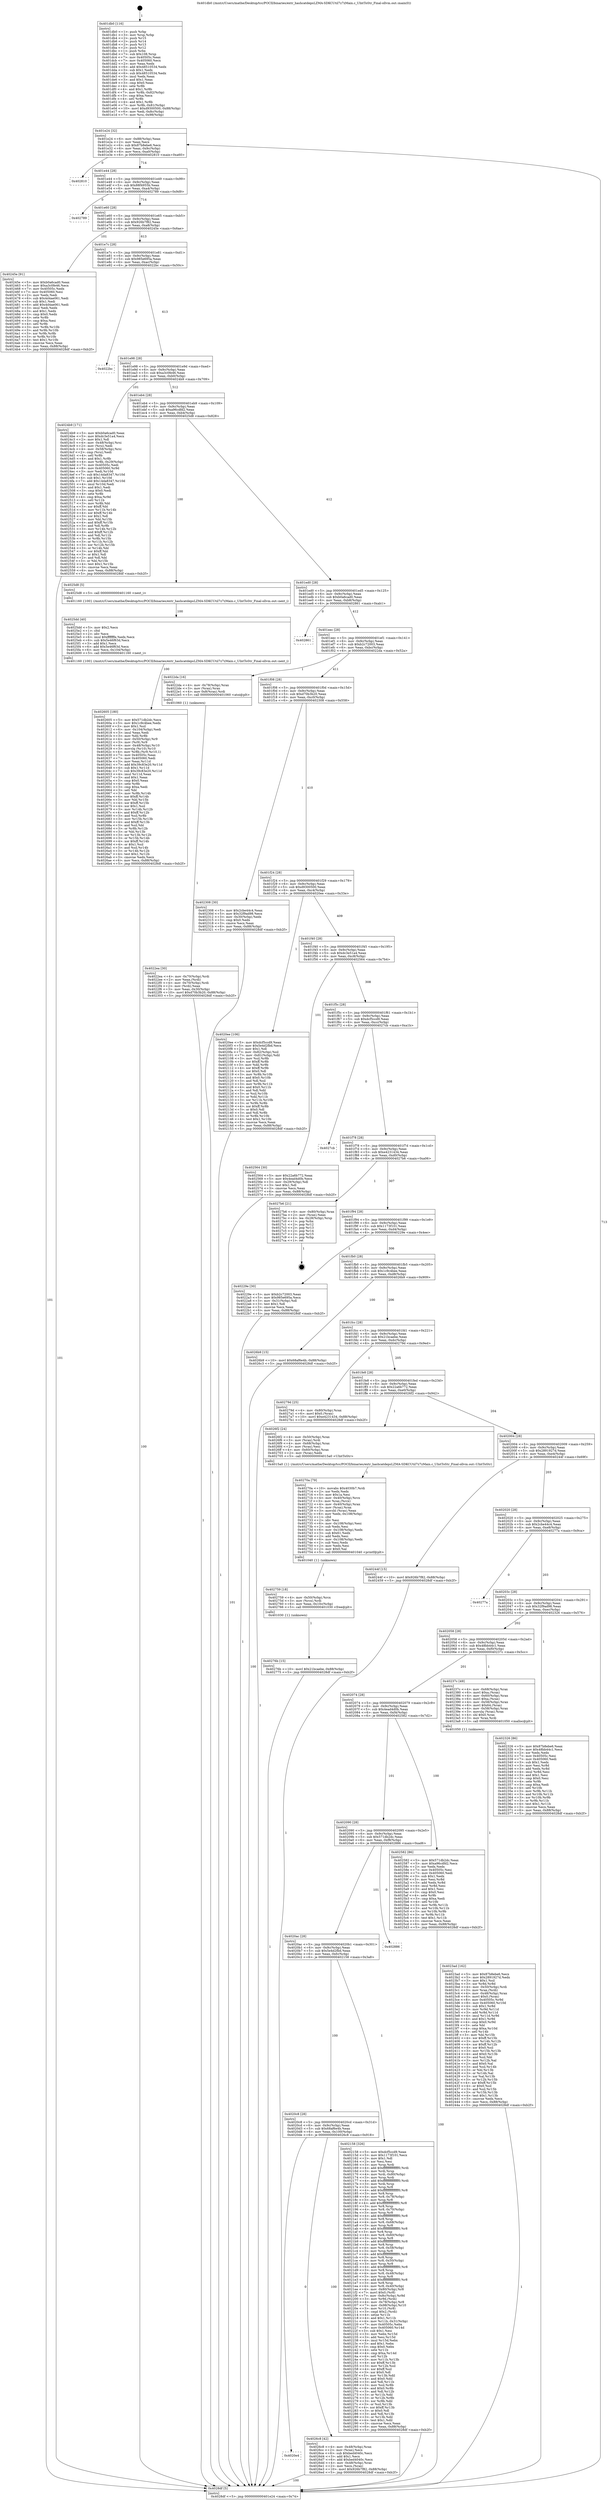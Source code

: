 digraph "0x401db0" {
  label = "0x401db0 (/mnt/c/Users/mathe/Desktop/tcc/POCII/binaries/extr_hashcatdepsLZMA-SDKCUtil7z7zMain.c_UIntToStr_Final-ollvm.out::main(0))"
  labelloc = "t"
  node[shape=record]

  Entry [label="",width=0.3,height=0.3,shape=circle,fillcolor=black,style=filled]
  "0x401e24" [label="{
     0x401e24 [32]\l
     | [instrs]\l
     &nbsp;&nbsp;0x401e24 \<+6\>: mov -0x88(%rbp),%eax\l
     &nbsp;&nbsp;0x401e2a \<+2\>: mov %eax,%ecx\l
     &nbsp;&nbsp;0x401e2c \<+6\>: sub $0x87b8ebe6,%ecx\l
     &nbsp;&nbsp;0x401e32 \<+6\>: mov %eax,-0x9c(%rbp)\l
     &nbsp;&nbsp;0x401e38 \<+6\>: mov %ecx,-0xa0(%rbp)\l
     &nbsp;&nbsp;0x401e3e \<+6\>: je 0000000000402810 \<main+0xa60\>\l
  }"]
  "0x402810" [label="{
     0x402810\l
  }", style=dashed]
  "0x401e44" [label="{
     0x401e44 [28]\l
     | [instrs]\l
     &nbsp;&nbsp;0x401e44 \<+5\>: jmp 0000000000401e49 \<main+0x99\>\l
     &nbsp;&nbsp;0x401e49 \<+6\>: mov -0x9c(%rbp),%eax\l
     &nbsp;&nbsp;0x401e4f \<+5\>: sub $0x88f4955b,%eax\l
     &nbsp;&nbsp;0x401e54 \<+6\>: mov %eax,-0xa4(%rbp)\l
     &nbsp;&nbsp;0x401e5a \<+6\>: je 0000000000402789 \<main+0x9d9\>\l
  }"]
  Exit [label="",width=0.3,height=0.3,shape=circle,fillcolor=black,style=filled,peripheries=2]
  "0x402789" [label="{
     0x402789\l
  }", style=dashed]
  "0x401e60" [label="{
     0x401e60 [28]\l
     | [instrs]\l
     &nbsp;&nbsp;0x401e60 \<+5\>: jmp 0000000000401e65 \<main+0xb5\>\l
     &nbsp;&nbsp;0x401e65 \<+6\>: mov -0x9c(%rbp),%eax\l
     &nbsp;&nbsp;0x401e6b \<+5\>: sub $0x926b7f82,%eax\l
     &nbsp;&nbsp;0x401e70 \<+6\>: mov %eax,-0xa8(%rbp)\l
     &nbsp;&nbsp;0x401e76 \<+6\>: je 000000000040245e \<main+0x6ae\>\l
  }"]
  "0x40276b" [label="{
     0x40276b [15]\l
     | [instrs]\l
     &nbsp;&nbsp;0x40276b \<+10\>: movl $0x21bcaebe,-0x88(%rbp)\l
     &nbsp;&nbsp;0x402775 \<+5\>: jmp 00000000004028df \<main+0xb2f\>\l
  }"]
  "0x40245e" [label="{
     0x40245e [91]\l
     | [instrs]\l
     &nbsp;&nbsp;0x40245e \<+5\>: mov $0xb0a6cad0,%eax\l
     &nbsp;&nbsp;0x402463 \<+5\>: mov $0xa3c0fe46,%ecx\l
     &nbsp;&nbsp;0x402468 \<+7\>: mov 0x40505c,%edx\l
     &nbsp;&nbsp;0x40246f \<+7\>: mov 0x405060,%esi\l
     &nbsp;&nbsp;0x402476 \<+2\>: mov %edx,%edi\l
     &nbsp;&nbsp;0x402478 \<+6\>: sub $0x4d4ae061,%edi\l
     &nbsp;&nbsp;0x40247e \<+3\>: sub $0x1,%edi\l
     &nbsp;&nbsp;0x402481 \<+6\>: add $0x4d4ae061,%edi\l
     &nbsp;&nbsp;0x402487 \<+3\>: imul %edi,%edx\l
     &nbsp;&nbsp;0x40248a \<+3\>: and $0x1,%edx\l
     &nbsp;&nbsp;0x40248d \<+3\>: cmp $0x0,%edx\l
     &nbsp;&nbsp;0x402490 \<+4\>: sete %r8b\l
     &nbsp;&nbsp;0x402494 \<+3\>: cmp $0xa,%esi\l
     &nbsp;&nbsp;0x402497 \<+4\>: setl %r9b\l
     &nbsp;&nbsp;0x40249b \<+3\>: mov %r8b,%r10b\l
     &nbsp;&nbsp;0x40249e \<+3\>: and %r9b,%r10b\l
     &nbsp;&nbsp;0x4024a1 \<+3\>: xor %r9b,%r8b\l
     &nbsp;&nbsp;0x4024a4 \<+3\>: or %r8b,%r10b\l
     &nbsp;&nbsp;0x4024a7 \<+4\>: test $0x1,%r10b\l
     &nbsp;&nbsp;0x4024ab \<+3\>: cmovne %ecx,%eax\l
     &nbsp;&nbsp;0x4024ae \<+6\>: mov %eax,-0x88(%rbp)\l
     &nbsp;&nbsp;0x4024b4 \<+5\>: jmp 00000000004028df \<main+0xb2f\>\l
  }"]
  "0x401e7c" [label="{
     0x401e7c [28]\l
     | [instrs]\l
     &nbsp;&nbsp;0x401e7c \<+5\>: jmp 0000000000401e81 \<main+0xd1\>\l
     &nbsp;&nbsp;0x401e81 \<+6\>: mov -0x9c(%rbp),%eax\l
     &nbsp;&nbsp;0x401e87 \<+5\>: sub $0x985e695a,%eax\l
     &nbsp;&nbsp;0x401e8c \<+6\>: mov %eax,-0xac(%rbp)\l
     &nbsp;&nbsp;0x401e92 \<+6\>: je 00000000004022bc \<main+0x50c\>\l
  }"]
  "0x402759" [label="{
     0x402759 [18]\l
     | [instrs]\l
     &nbsp;&nbsp;0x402759 \<+4\>: mov -0x50(%rbp),%rcx\l
     &nbsp;&nbsp;0x40275d \<+3\>: mov (%rcx),%rdi\l
     &nbsp;&nbsp;0x402760 \<+6\>: mov %eax,-0x10c(%rbp)\l
     &nbsp;&nbsp;0x402766 \<+5\>: call 0000000000401030 \<free@plt\>\l
     | [calls]\l
     &nbsp;&nbsp;0x401030 \{1\} (unknown)\l
  }"]
  "0x4022bc" [label="{
     0x4022bc\l
  }", style=dashed]
  "0x401e98" [label="{
     0x401e98 [28]\l
     | [instrs]\l
     &nbsp;&nbsp;0x401e98 \<+5\>: jmp 0000000000401e9d \<main+0xed\>\l
     &nbsp;&nbsp;0x401e9d \<+6\>: mov -0x9c(%rbp),%eax\l
     &nbsp;&nbsp;0x401ea3 \<+5\>: sub $0xa3c0fe46,%eax\l
     &nbsp;&nbsp;0x401ea8 \<+6\>: mov %eax,-0xb0(%rbp)\l
     &nbsp;&nbsp;0x401eae \<+6\>: je 00000000004024b9 \<main+0x709\>\l
  }"]
  "0x40270a" [label="{
     0x40270a [79]\l
     | [instrs]\l
     &nbsp;&nbsp;0x40270a \<+10\>: movabs $0x4030b7,%rdi\l
     &nbsp;&nbsp;0x402714 \<+2\>: xor %edx,%edx\l
     &nbsp;&nbsp;0x402716 \<+5\>: mov $0x1a,%esi\l
     &nbsp;&nbsp;0x40271b \<+4\>: mov -0x40(%rbp),%rcx\l
     &nbsp;&nbsp;0x40271f \<+3\>: mov %rax,(%rcx)\l
     &nbsp;&nbsp;0x402722 \<+4\>: mov -0x40(%rbp),%rax\l
     &nbsp;&nbsp;0x402726 \<+3\>: mov (%rax),%rax\l
     &nbsp;&nbsp;0x402729 \<+3\>: movsbl (%rax),%eax\l
     &nbsp;&nbsp;0x40272c \<+6\>: mov %edx,-0x108(%rbp)\l
     &nbsp;&nbsp;0x402732 \<+1\>: cltd\l
     &nbsp;&nbsp;0x402733 \<+2\>: idiv %esi\l
     &nbsp;&nbsp;0x402735 \<+6\>: mov -0x108(%rbp),%esi\l
     &nbsp;&nbsp;0x40273b \<+2\>: sub %edx,%esi\l
     &nbsp;&nbsp;0x40273d \<+6\>: mov -0x108(%rbp),%edx\l
     &nbsp;&nbsp;0x402743 \<+3\>: sub $0x61,%edx\l
     &nbsp;&nbsp;0x402746 \<+2\>: add %edx,%esi\l
     &nbsp;&nbsp;0x402748 \<+6\>: mov -0x108(%rbp),%edx\l
     &nbsp;&nbsp;0x40274e \<+2\>: sub %esi,%edx\l
     &nbsp;&nbsp;0x402750 \<+2\>: mov %edx,%esi\l
     &nbsp;&nbsp;0x402752 \<+2\>: mov $0x0,%al\l
     &nbsp;&nbsp;0x402754 \<+5\>: call 0000000000401040 \<printf@plt\>\l
     | [calls]\l
     &nbsp;&nbsp;0x401040 \{1\} (unknown)\l
  }"]
  "0x4024b9" [label="{
     0x4024b9 [171]\l
     | [instrs]\l
     &nbsp;&nbsp;0x4024b9 \<+5\>: mov $0xb0a6cad0,%eax\l
     &nbsp;&nbsp;0x4024be \<+5\>: mov $0xdc3e51a4,%ecx\l
     &nbsp;&nbsp;0x4024c3 \<+2\>: mov $0x1,%dl\l
     &nbsp;&nbsp;0x4024c5 \<+4\>: mov -0x48(%rbp),%rsi\l
     &nbsp;&nbsp;0x4024c9 \<+2\>: mov (%rsi),%edi\l
     &nbsp;&nbsp;0x4024cb \<+4\>: mov -0x58(%rbp),%rsi\l
     &nbsp;&nbsp;0x4024cf \<+2\>: cmp (%rsi),%edi\l
     &nbsp;&nbsp;0x4024d1 \<+4\>: setl %r8b\l
     &nbsp;&nbsp;0x4024d5 \<+4\>: and $0x1,%r8b\l
     &nbsp;&nbsp;0x4024d9 \<+4\>: mov %r8b,-0x29(%rbp)\l
     &nbsp;&nbsp;0x4024dd \<+7\>: mov 0x40505c,%edi\l
     &nbsp;&nbsp;0x4024e4 \<+8\>: mov 0x405060,%r9d\l
     &nbsp;&nbsp;0x4024ec \<+3\>: mov %edi,%r10d\l
     &nbsp;&nbsp;0x4024ef \<+7\>: sub $0x14da8347,%r10d\l
     &nbsp;&nbsp;0x4024f6 \<+4\>: sub $0x1,%r10d\l
     &nbsp;&nbsp;0x4024fa \<+7\>: add $0x14da8347,%r10d\l
     &nbsp;&nbsp;0x402501 \<+4\>: imul %r10d,%edi\l
     &nbsp;&nbsp;0x402505 \<+3\>: and $0x1,%edi\l
     &nbsp;&nbsp;0x402508 \<+3\>: cmp $0x0,%edi\l
     &nbsp;&nbsp;0x40250b \<+4\>: sete %r8b\l
     &nbsp;&nbsp;0x40250f \<+4\>: cmp $0xa,%r9d\l
     &nbsp;&nbsp;0x402513 \<+4\>: setl %r11b\l
     &nbsp;&nbsp;0x402517 \<+3\>: mov %r8b,%bl\l
     &nbsp;&nbsp;0x40251a \<+3\>: xor $0xff,%bl\l
     &nbsp;&nbsp;0x40251d \<+3\>: mov %r11b,%r14b\l
     &nbsp;&nbsp;0x402520 \<+4\>: xor $0xff,%r14b\l
     &nbsp;&nbsp;0x402524 \<+3\>: xor $0x1,%dl\l
     &nbsp;&nbsp;0x402527 \<+3\>: mov %bl,%r15b\l
     &nbsp;&nbsp;0x40252a \<+4\>: and $0xff,%r15b\l
     &nbsp;&nbsp;0x40252e \<+3\>: and %dl,%r8b\l
     &nbsp;&nbsp;0x402531 \<+3\>: mov %r14b,%r12b\l
     &nbsp;&nbsp;0x402534 \<+4\>: and $0xff,%r12b\l
     &nbsp;&nbsp;0x402538 \<+3\>: and %dl,%r11b\l
     &nbsp;&nbsp;0x40253b \<+3\>: or %r8b,%r15b\l
     &nbsp;&nbsp;0x40253e \<+3\>: or %r11b,%r12b\l
     &nbsp;&nbsp;0x402541 \<+3\>: xor %r12b,%r15b\l
     &nbsp;&nbsp;0x402544 \<+3\>: or %r14b,%bl\l
     &nbsp;&nbsp;0x402547 \<+3\>: xor $0xff,%bl\l
     &nbsp;&nbsp;0x40254a \<+3\>: or $0x1,%dl\l
     &nbsp;&nbsp;0x40254d \<+2\>: and %dl,%bl\l
     &nbsp;&nbsp;0x40254f \<+3\>: or %bl,%r15b\l
     &nbsp;&nbsp;0x402552 \<+4\>: test $0x1,%r15b\l
     &nbsp;&nbsp;0x402556 \<+3\>: cmovne %ecx,%eax\l
     &nbsp;&nbsp;0x402559 \<+6\>: mov %eax,-0x88(%rbp)\l
     &nbsp;&nbsp;0x40255f \<+5\>: jmp 00000000004028df \<main+0xb2f\>\l
  }"]
  "0x401eb4" [label="{
     0x401eb4 [28]\l
     | [instrs]\l
     &nbsp;&nbsp;0x401eb4 \<+5\>: jmp 0000000000401eb9 \<main+0x109\>\l
     &nbsp;&nbsp;0x401eb9 \<+6\>: mov -0x9c(%rbp),%eax\l
     &nbsp;&nbsp;0x401ebf \<+5\>: sub $0xa96cdfd2,%eax\l
     &nbsp;&nbsp;0x401ec4 \<+6\>: mov %eax,-0xb4(%rbp)\l
     &nbsp;&nbsp;0x401eca \<+6\>: je 00000000004025d8 \<main+0x828\>\l
  }"]
  "0x4020e4" [label="{
     0x4020e4\l
  }", style=dashed]
  "0x4025d8" [label="{
     0x4025d8 [5]\l
     | [instrs]\l
     &nbsp;&nbsp;0x4025d8 \<+5\>: call 0000000000401160 \<next_i\>\l
     | [calls]\l
     &nbsp;&nbsp;0x401160 \{100\} (/mnt/c/Users/mathe/Desktop/tcc/POCII/binaries/extr_hashcatdepsLZMA-SDKCUtil7z7zMain.c_UIntToStr_Final-ollvm.out::next_i)\l
  }"]
  "0x401ed0" [label="{
     0x401ed0 [28]\l
     | [instrs]\l
     &nbsp;&nbsp;0x401ed0 \<+5\>: jmp 0000000000401ed5 \<main+0x125\>\l
     &nbsp;&nbsp;0x401ed5 \<+6\>: mov -0x9c(%rbp),%eax\l
     &nbsp;&nbsp;0x401edb \<+5\>: sub $0xb0a6cad0,%eax\l
     &nbsp;&nbsp;0x401ee0 \<+6\>: mov %eax,-0xb8(%rbp)\l
     &nbsp;&nbsp;0x401ee6 \<+6\>: je 0000000000402861 \<main+0xab1\>\l
  }"]
  "0x4026c8" [label="{
     0x4026c8 [42]\l
     | [instrs]\l
     &nbsp;&nbsp;0x4026c8 \<+4\>: mov -0x48(%rbp),%rax\l
     &nbsp;&nbsp;0x4026cc \<+2\>: mov (%rax),%ecx\l
     &nbsp;&nbsp;0x4026ce \<+6\>: sub $0xbed4040c,%ecx\l
     &nbsp;&nbsp;0x4026d4 \<+3\>: add $0x1,%ecx\l
     &nbsp;&nbsp;0x4026d7 \<+6\>: add $0xbed4040c,%ecx\l
     &nbsp;&nbsp;0x4026dd \<+4\>: mov -0x48(%rbp),%rax\l
     &nbsp;&nbsp;0x4026e1 \<+2\>: mov %ecx,(%rax)\l
     &nbsp;&nbsp;0x4026e3 \<+10\>: movl $0x926b7f82,-0x88(%rbp)\l
     &nbsp;&nbsp;0x4026ed \<+5\>: jmp 00000000004028df \<main+0xb2f\>\l
  }"]
  "0x402861" [label="{
     0x402861\l
  }", style=dashed]
  "0x401eec" [label="{
     0x401eec [28]\l
     | [instrs]\l
     &nbsp;&nbsp;0x401eec \<+5\>: jmp 0000000000401ef1 \<main+0x141\>\l
     &nbsp;&nbsp;0x401ef1 \<+6\>: mov -0x9c(%rbp),%eax\l
     &nbsp;&nbsp;0x401ef7 \<+5\>: sub $0xb2c72003,%eax\l
     &nbsp;&nbsp;0x401efc \<+6\>: mov %eax,-0xbc(%rbp)\l
     &nbsp;&nbsp;0x401f02 \<+6\>: je 00000000004022da \<main+0x52a\>\l
  }"]
  "0x402605" [label="{
     0x402605 [180]\l
     | [instrs]\l
     &nbsp;&nbsp;0x402605 \<+5\>: mov $0x571db2dc,%ecx\l
     &nbsp;&nbsp;0x40260a \<+5\>: mov $0x1c9c4bee,%edx\l
     &nbsp;&nbsp;0x40260f \<+3\>: mov $0x1,%sil\l
     &nbsp;&nbsp;0x402612 \<+6\>: mov -0x104(%rbp),%edi\l
     &nbsp;&nbsp;0x402618 \<+3\>: imul %eax,%edi\l
     &nbsp;&nbsp;0x40261b \<+3\>: mov %dil,%r8b\l
     &nbsp;&nbsp;0x40261e \<+4\>: mov -0x50(%rbp),%r9\l
     &nbsp;&nbsp;0x402622 \<+3\>: mov (%r9),%r9\l
     &nbsp;&nbsp;0x402625 \<+4\>: mov -0x48(%rbp),%r10\l
     &nbsp;&nbsp;0x402629 \<+3\>: movslq (%r10),%r10\l
     &nbsp;&nbsp;0x40262c \<+4\>: mov %r8b,(%r9,%r10,1)\l
     &nbsp;&nbsp;0x402630 \<+7\>: mov 0x40505c,%eax\l
     &nbsp;&nbsp;0x402637 \<+7\>: mov 0x405060,%edi\l
     &nbsp;&nbsp;0x40263e \<+3\>: mov %eax,%r11d\l
     &nbsp;&nbsp;0x402641 \<+7\>: add $0x39c83e20,%r11d\l
     &nbsp;&nbsp;0x402648 \<+4\>: sub $0x1,%r11d\l
     &nbsp;&nbsp;0x40264c \<+7\>: sub $0x39c83e20,%r11d\l
     &nbsp;&nbsp;0x402653 \<+4\>: imul %r11d,%eax\l
     &nbsp;&nbsp;0x402657 \<+3\>: and $0x1,%eax\l
     &nbsp;&nbsp;0x40265a \<+3\>: cmp $0x0,%eax\l
     &nbsp;&nbsp;0x40265d \<+4\>: sete %r8b\l
     &nbsp;&nbsp;0x402661 \<+3\>: cmp $0xa,%edi\l
     &nbsp;&nbsp;0x402664 \<+3\>: setl %bl\l
     &nbsp;&nbsp;0x402667 \<+3\>: mov %r8b,%r14b\l
     &nbsp;&nbsp;0x40266a \<+4\>: xor $0xff,%r14b\l
     &nbsp;&nbsp;0x40266e \<+3\>: mov %bl,%r15b\l
     &nbsp;&nbsp;0x402671 \<+4\>: xor $0xff,%r15b\l
     &nbsp;&nbsp;0x402675 \<+4\>: xor $0x1,%sil\l
     &nbsp;&nbsp;0x402679 \<+3\>: mov %r14b,%r12b\l
     &nbsp;&nbsp;0x40267c \<+4\>: and $0xff,%r12b\l
     &nbsp;&nbsp;0x402680 \<+3\>: and %sil,%r8b\l
     &nbsp;&nbsp;0x402683 \<+3\>: mov %r15b,%r13b\l
     &nbsp;&nbsp;0x402686 \<+4\>: and $0xff,%r13b\l
     &nbsp;&nbsp;0x40268a \<+3\>: and %sil,%bl\l
     &nbsp;&nbsp;0x40268d \<+3\>: or %r8b,%r12b\l
     &nbsp;&nbsp;0x402690 \<+3\>: or %bl,%r13b\l
     &nbsp;&nbsp;0x402693 \<+3\>: xor %r13b,%r12b\l
     &nbsp;&nbsp;0x402696 \<+3\>: or %r15b,%r14b\l
     &nbsp;&nbsp;0x402699 \<+4\>: xor $0xff,%r14b\l
     &nbsp;&nbsp;0x40269d \<+4\>: or $0x1,%sil\l
     &nbsp;&nbsp;0x4026a1 \<+3\>: and %sil,%r14b\l
     &nbsp;&nbsp;0x4026a4 \<+3\>: or %r14b,%r12b\l
     &nbsp;&nbsp;0x4026a7 \<+4\>: test $0x1,%r12b\l
     &nbsp;&nbsp;0x4026ab \<+3\>: cmovne %edx,%ecx\l
     &nbsp;&nbsp;0x4026ae \<+6\>: mov %ecx,-0x88(%rbp)\l
     &nbsp;&nbsp;0x4026b4 \<+5\>: jmp 00000000004028df \<main+0xb2f\>\l
  }"]
  "0x4022da" [label="{
     0x4022da [16]\l
     | [instrs]\l
     &nbsp;&nbsp;0x4022da \<+4\>: mov -0x78(%rbp),%rax\l
     &nbsp;&nbsp;0x4022de \<+3\>: mov (%rax),%rax\l
     &nbsp;&nbsp;0x4022e1 \<+4\>: mov 0x8(%rax),%rdi\l
     &nbsp;&nbsp;0x4022e5 \<+5\>: call 0000000000401060 \<atoi@plt\>\l
     | [calls]\l
     &nbsp;&nbsp;0x401060 \{1\} (unknown)\l
  }"]
  "0x401f08" [label="{
     0x401f08 [28]\l
     | [instrs]\l
     &nbsp;&nbsp;0x401f08 \<+5\>: jmp 0000000000401f0d \<main+0x15d\>\l
     &nbsp;&nbsp;0x401f0d \<+6\>: mov -0x9c(%rbp),%eax\l
     &nbsp;&nbsp;0x401f13 \<+5\>: sub $0xd70b3b20,%eax\l
     &nbsp;&nbsp;0x401f18 \<+6\>: mov %eax,-0xc0(%rbp)\l
     &nbsp;&nbsp;0x401f1e \<+6\>: je 0000000000402308 \<main+0x558\>\l
  }"]
  "0x4025dd" [label="{
     0x4025dd [40]\l
     | [instrs]\l
     &nbsp;&nbsp;0x4025dd \<+5\>: mov $0x2,%ecx\l
     &nbsp;&nbsp;0x4025e2 \<+1\>: cltd\l
     &nbsp;&nbsp;0x4025e3 \<+2\>: idiv %ecx\l
     &nbsp;&nbsp;0x4025e5 \<+6\>: imul $0xfffffffe,%edx,%ecx\l
     &nbsp;&nbsp;0x4025eb \<+6\>: sub $0x5e46f63d,%ecx\l
     &nbsp;&nbsp;0x4025f1 \<+3\>: add $0x1,%ecx\l
     &nbsp;&nbsp;0x4025f4 \<+6\>: add $0x5e46f63d,%ecx\l
     &nbsp;&nbsp;0x4025fa \<+6\>: mov %ecx,-0x104(%rbp)\l
     &nbsp;&nbsp;0x402600 \<+5\>: call 0000000000401160 \<next_i\>\l
     | [calls]\l
     &nbsp;&nbsp;0x401160 \{100\} (/mnt/c/Users/mathe/Desktop/tcc/POCII/binaries/extr_hashcatdepsLZMA-SDKCUtil7z7zMain.c_UIntToStr_Final-ollvm.out::next_i)\l
  }"]
  "0x402308" [label="{
     0x402308 [30]\l
     | [instrs]\l
     &nbsp;&nbsp;0x402308 \<+5\>: mov $0x2cbe44c4,%eax\l
     &nbsp;&nbsp;0x40230d \<+5\>: mov $0x32f9ad98,%ecx\l
     &nbsp;&nbsp;0x402312 \<+3\>: mov -0x30(%rbp),%edx\l
     &nbsp;&nbsp;0x402315 \<+3\>: cmp $0x0,%edx\l
     &nbsp;&nbsp;0x402318 \<+3\>: cmove %ecx,%eax\l
     &nbsp;&nbsp;0x40231b \<+6\>: mov %eax,-0x88(%rbp)\l
     &nbsp;&nbsp;0x402321 \<+5\>: jmp 00000000004028df \<main+0xb2f\>\l
  }"]
  "0x401f24" [label="{
     0x401f24 [28]\l
     | [instrs]\l
     &nbsp;&nbsp;0x401f24 \<+5\>: jmp 0000000000401f29 \<main+0x179\>\l
     &nbsp;&nbsp;0x401f29 \<+6\>: mov -0x9c(%rbp),%eax\l
     &nbsp;&nbsp;0x401f2f \<+5\>: sub $0xd9300500,%eax\l
     &nbsp;&nbsp;0x401f34 \<+6\>: mov %eax,-0xc4(%rbp)\l
     &nbsp;&nbsp;0x401f3a \<+6\>: je 00000000004020ee \<main+0x33e\>\l
  }"]
  "0x4023ad" [label="{
     0x4023ad [162]\l
     | [instrs]\l
     &nbsp;&nbsp;0x4023ad \<+5\>: mov $0x87b8ebe6,%ecx\l
     &nbsp;&nbsp;0x4023b2 \<+5\>: mov $0x2891927d,%edx\l
     &nbsp;&nbsp;0x4023b7 \<+3\>: mov $0x1,%sil\l
     &nbsp;&nbsp;0x4023ba \<+3\>: xor %r8d,%r8d\l
     &nbsp;&nbsp;0x4023bd \<+4\>: mov -0x50(%rbp),%rdi\l
     &nbsp;&nbsp;0x4023c1 \<+3\>: mov %rax,(%rdi)\l
     &nbsp;&nbsp;0x4023c4 \<+4\>: mov -0x48(%rbp),%rax\l
     &nbsp;&nbsp;0x4023c8 \<+6\>: movl $0x0,(%rax)\l
     &nbsp;&nbsp;0x4023ce \<+8\>: mov 0x40505c,%r9d\l
     &nbsp;&nbsp;0x4023d6 \<+8\>: mov 0x405060,%r10d\l
     &nbsp;&nbsp;0x4023de \<+4\>: sub $0x1,%r8d\l
     &nbsp;&nbsp;0x4023e2 \<+3\>: mov %r9d,%r11d\l
     &nbsp;&nbsp;0x4023e5 \<+3\>: add %r8d,%r11d\l
     &nbsp;&nbsp;0x4023e8 \<+4\>: imul %r11d,%r9d\l
     &nbsp;&nbsp;0x4023ec \<+4\>: and $0x1,%r9d\l
     &nbsp;&nbsp;0x4023f0 \<+4\>: cmp $0x0,%r9d\l
     &nbsp;&nbsp;0x4023f4 \<+3\>: sete %bl\l
     &nbsp;&nbsp;0x4023f7 \<+4\>: cmp $0xa,%r10d\l
     &nbsp;&nbsp;0x4023fb \<+4\>: setl %r14b\l
     &nbsp;&nbsp;0x4023ff \<+3\>: mov %bl,%r15b\l
     &nbsp;&nbsp;0x402402 \<+4\>: xor $0xff,%r15b\l
     &nbsp;&nbsp;0x402406 \<+3\>: mov %r14b,%r12b\l
     &nbsp;&nbsp;0x402409 \<+4\>: xor $0xff,%r12b\l
     &nbsp;&nbsp;0x40240d \<+4\>: xor $0x0,%sil\l
     &nbsp;&nbsp;0x402411 \<+3\>: mov %r15b,%r13b\l
     &nbsp;&nbsp;0x402414 \<+4\>: and $0x0,%r13b\l
     &nbsp;&nbsp;0x402418 \<+3\>: and %sil,%bl\l
     &nbsp;&nbsp;0x40241b \<+3\>: mov %r12b,%al\l
     &nbsp;&nbsp;0x40241e \<+2\>: and $0x0,%al\l
     &nbsp;&nbsp;0x402420 \<+3\>: and %sil,%r14b\l
     &nbsp;&nbsp;0x402423 \<+3\>: or %bl,%r13b\l
     &nbsp;&nbsp;0x402426 \<+3\>: or %r14b,%al\l
     &nbsp;&nbsp;0x402429 \<+3\>: xor %al,%r13b\l
     &nbsp;&nbsp;0x40242c \<+3\>: or %r12b,%r15b\l
     &nbsp;&nbsp;0x40242f \<+4\>: xor $0xff,%r15b\l
     &nbsp;&nbsp;0x402433 \<+4\>: or $0x0,%sil\l
     &nbsp;&nbsp;0x402437 \<+3\>: and %sil,%r15b\l
     &nbsp;&nbsp;0x40243a \<+3\>: or %r15b,%r13b\l
     &nbsp;&nbsp;0x40243d \<+4\>: test $0x1,%r13b\l
     &nbsp;&nbsp;0x402441 \<+3\>: cmovne %edx,%ecx\l
     &nbsp;&nbsp;0x402444 \<+6\>: mov %ecx,-0x88(%rbp)\l
     &nbsp;&nbsp;0x40244a \<+5\>: jmp 00000000004028df \<main+0xb2f\>\l
  }"]
  "0x4020ee" [label="{
     0x4020ee [106]\l
     | [instrs]\l
     &nbsp;&nbsp;0x4020ee \<+5\>: mov $0xdcf5ccd9,%eax\l
     &nbsp;&nbsp;0x4020f3 \<+5\>: mov $0x5e4d2fbd,%ecx\l
     &nbsp;&nbsp;0x4020f8 \<+2\>: mov $0x1,%dl\l
     &nbsp;&nbsp;0x4020fa \<+7\>: mov -0x82(%rbp),%sil\l
     &nbsp;&nbsp;0x402101 \<+7\>: mov -0x81(%rbp),%dil\l
     &nbsp;&nbsp;0x402108 \<+3\>: mov %sil,%r8b\l
     &nbsp;&nbsp;0x40210b \<+4\>: xor $0xff,%r8b\l
     &nbsp;&nbsp;0x40210f \<+3\>: mov %dil,%r9b\l
     &nbsp;&nbsp;0x402112 \<+4\>: xor $0xff,%r9b\l
     &nbsp;&nbsp;0x402116 \<+3\>: xor $0x0,%dl\l
     &nbsp;&nbsp;0x402119 \<+3\>: mov %r8b,%r10b\l
     &nbsp;&nbsp;0x40211c \<+4\>: and $0x0,%r10b\l
     &nbsp;&nbsp;0x402120 \<+3\>: and %dl,%sil\l
     &nbsp;&nbsp;0x402123 \<+3\>: mov %r9b,%r11b\l
     &nbsp;&nbsp;0x402126 \<+4\>: and $0x0,%r11b\l
     &nbsp;&nbsp;0x40212a \<+3\>: and %dl,%dil\l
     &nbsp;&nbsp;0x40212d \<+3\>: or %sil,%r10b\l
     &nbsp;&nbsp;0x402130 \<+3\>: or %dil,%r11b\l
     &nbsp;&nbsp;0x402133 \<+3\>: xor %r11b,%r10b\l
     &nbsp;&nbsp;0x402136 \<+3\>: or %r9b,%r8b\l
     &nbsp;&nbsp;0x402139 \<+4\>: xor $0xff,%r8b\l
     &nbsp;&nbsp;0x40213d \<+3\>: or $0x0,%dl\l
     &nbsp;&nbsp;0x402140 \<+3\>: and %dl,%r8b\l
     &nbsp;&nbsp;0x402143 \<+3\>: or %r8b,%r10b\l
     &nbsp;&nbsp;0x402146 \<+4\>: test $0x1,%r10b\l
     &nbsp;&nbsp;0x40214a \<+3\>: cmovne %ecx,%eax\l
     &nbsp;&nbsp;0x40214d \<+6\>: mov %eax,-0x88(%rbp)\l
     &nbsp;&nbsp;0x402153 \<+5\>: jmp 00000000004028df \<main+0xb2f\>\l
  }"]
  "0x401f40" [label="{
     0x401f40 [28]\l
     | [instrs]\l
     &nbsp;&nbsp;0x401f40 \<+5\>: jmp 0000000000401f45 \<main+0x195\>\l
     &nbsp;&nbsp;0x401f45 \<+6\>: mov -0x9c(%rbp),%eax\l
     &nbsp;&nbsp;0x401f4b \<+5\>: sub $0xdc3e51a4,%eax\l
     &nbsp;&nbsp;0x401f50 \<+6\>: mov %eax,-0xc8(%rbp)\l
     &nbsp;&nbsp;0x401f56 \<+6\>: je 0000000000402564 \<main+0x7b4\>\l
  }"]
  "0x4028df" [label="{
     0x4028df [5]\l
     | [instrs]\l
     &nbsp;&nbsp;0x4028df \<+5\>: jmp 0000000000401e24 \<main+0x74\>\l
  }"]
  "0x401db0" [label="{
     0x401db0 [116]\l
     | [instrs]\l
     &nbsp;&nbsp;0x401db0 \<+1\>: push %rbp\l
     &nbsp;&nbsp;0x401db1 \<+3\>: mov %rsp,%rbp\l
     &nbsp;&nbsp;0x401db4 \<+2\>: push %r15\l
     &nbsp;&nbsp;0x401db6 \<+2\>: push %r14\l
     &nbsp;&nbsp;0x401db8 \<+2\>: push %r13\l
     &nbsp;&nbsp;0x401dba \<+2\>: push %r12\l
     &nbsp;&nbsp;0x401dbc \<+1\>: push %rbx\l
     &nbsp;&nbsp;0x401dbd \<+7\>: sub $0x108,%rsp\l
     &nbsp;&nbsp;0x401dc4 \<+7\>: mov 0x40505c,%eax\l
     &nbsp;&nbsp;0x401dcb \<+7\>: mov 0x405060,%ecx\l
     &nbsp;&nbsp;0x401dd2 \<+2\>: mov %eax,%edx\l
     &nbsp;&nbsp;0x401dd4 \<+6\>: add $0x48510534,%edx\l
     &nbsp;&nbsp;0x401dda \<+3\>: sub $0x1,%edx\l
     &nbsp;&nbsp;0x401ddd \<+6\>: sub $0x48510534,%edx\l
     &nbsp;&nbsp;0x401de3 \<+3\>: imul %edx,%eax\l
     &nbsp;&nbsp;0x401de6 \<+3\>: and $0x1,%eax\l
     &nbsp;&nbsp;0x401de9 \<+3\>: cmp $0x0,%eax\l
     &nbsp;&nbsp;0x401dec \<+4\>: sete %r8b\l
     &nbsp;&nbsp;0x401df0 \<+4\>: and $0x1,%r8b\l
     &nbsp;&nbsp;0x401df4 \<+7\>: mov %r8b,-0x82(%rbp)\l
     &nbsp;&nbsp;0x401dfb \<+3\>: cmp $0xa,%ecx\l
     &nbsp;&nbsp;0x401dfe \<+4\>: setl %r8b\l
     &nbsp;&nbsp;0x401e02 \<+4\>: and $0x1,%r8b\l
     &nbsp;&nbsp;0x401e06 \<+7\>: mov %r8b,-0x81(%rbp)\l
     &nbsp;&nbsp;0x401e0d \<+10\>: movl $0xd9300500,-0x88(%rbp)\l
     &nbsp;&nbsp;0x401e17 \<+6\>: mov %edi,-0x8c(%rbp)\l
     &nbsp;&nbsp;0x401e1d \<+7\>: mov %rsi,-0x98(%rbp)\l
  }"]
  "0x4022ea" [label="{
     0x4022ea [30]\l
     | [instrs]\l
     &nbsp;&nbsp;0x4022ea \<+4\>: mov -0x70(%rbp),%rdi\l
     &nbsp;&nbsp;0x4022ee \<+2\>: mov %eax,(%rdi)\l
     &nbsp;&nbsp;0x4022f0 \<+4\>: mov -0x70(%rbp),%rdi\l
     &nbsp;&nbsp;0x4022f4 \<+2\>: mov (%rdi),%eax\l
     &nbsp;&nbsp;0x4022f6 \<+3\>: mov %eax,-0x30(%rbp)\l
     &nbsp;&nbsp;0x4022f9 \<+10\>: movl $0xd70b3b20,-0x88(%rbp)\l
     &nbsp;&nbsp;0x402303 \<+5\>: jmp 00000000004028df \<main+0xb2f\>\l
  }"]
  "0x402564" [label="{
     0x402564 [30]\l
     | [instrs]\l
     &nbsp;&nbsp;0x402564 \<+5\>: mov $0x22a6b772,%eax\l
     &nbsp;&nbsp;0x402569 \<+5\>: mov $0x4ead4d0b,%ecx\l
     &nbsp;&nbsp;0x40256e \<+3\>: mov -0x29(%rbp),%dl\l
     &nbsp;&nbsp;0x402571 \<+3\>: test $0x1,%dl\l
     &nbsp;&nbsp;0x402574 \<+3\>: cmovne %ecx,%eax\l
     &nbsp;&nbsp;0x402577 \<+6\>: mov %eax,-0x88(%rbp)\l
     &nbsp;&nbsp;0x40257d \<+5\>: jmp 00000000004028df \<main+0xb2f\>\l
  }"]
  "0x401f5c" [label="{
     0x401f5c [28]\l
     | [instrs]\l
     &nbsp;&nbsp;0x401f5c \<+5\>: jmp 0000000000401f61 \<main+0x1b1\>\l
     &nbsp;&nbsp;0x401f61 \<+6\>: mov -0x9c(%rbp),%eax\l
     &nbsp;&nbsp;0x401f67 \<+5\>: sub $0xdcf5ccd9,%eax\l
     &nbsp;&nbsp;0x401f6c \<+6\>: mov %eax,-0xcc(%rbp)\l
     &nbsp;&nbsp;0x401f72 \<+6\>: je 00000000004027cb \<main+0xa1b\>\l
  }"]
  "0x4020c8" [label="{
     0x4020c8 [28]\l
     | [instrs]\l
     &nbsp;&nbsp;0x4020c8 \<+5\>: jmp 00000000004020cd \<main+0x31d\>\l
     &nbsp;&nbsp;0x4020cd \<+6\>: mov -0x9c(%rbp),%eax\l
     &nbsp;&nbsp;0x4020d3 \<+5\>: sub $0x68af6e4b,%eax\l
     &nbsp;&nbsp;0x4020d8 \<+6\>: mov %eax,-0x100(%rbp)\l
     &nbsp;&nbsp;0x4020de \<+6\>: je 00000000004026c8 \<main+0x918\>\l
  }"]
  "0x4027cb" [label="{
     0x4027cb\l
  }", style=dashed]
  "0x401f78" [label="{
     0x401f78 [28]\l
     | [instrs]\l
     &nbsp;&nbsp;0x401f78 \<+5\>: jmp 0000000000401f7d \<main+0x1cd\>\l
     &nbsp;&nbsp;0x401f7d \<+6\>: mov -0x9c(%rbp),%eax\l
     &nbsp;&nbsp;0x401f83 \<+5\>: sub $0xe4231434,%eax\l
     &nbsp;&nbsp;0x401f88 \<+6\>: mov %eax,-0xd0(%rbp)\l
     &nbsp;&nbsp;0x401f8e \<+6\>: je 00000000004027b6 \<main+0xa06\>\l
  }"]
  "0x402158" [label="{
     0x402158 [326]\l
     | [instrs]\l
     &nbsp;&nbsp;0x402158 \<+5\>: mov $0xdcf5ccd9,%eax\l
     &nbsp;&nbsp;0x40215d \<+5\>: mov $0x1173f101,%ecx\l
     &nbsp;&nbsp;0x402162 \<+2\>: mov $0x1,%dl\l
     &nbsp;&nbsp;0x402164 \<+2\>: xor %esi,%esi\l
     &nbsp;&nbsp;0x402166 \<+3\>: mov %rsp,%rdi\l
     &nbsp;&nbsp;0x402169 \<+4\>: add $0xfffffffffffffff0,%rdi\l
     &nbsp;&nbsp;0x40216d \<+3\>: mov %rdi,%rsp\l
     &nbsp;&nbsp;0x402170 \<+4\>: mov %rdi,-0x80(%rbp)\l
     &nbsp;&nbsp;0x402174 \<+3\>: mov %rsp,%rdi\l
     &nbsp;&nbsp;0x402177 \<+4\>: add $0xfffffffffffffff0,%rdi\l
     &nbsp;&nbsp;0x40217b \<+3\>: mov %rdi,%rsp\l
     &nbsp;&nbsp;0x40217e \<+3\>: mov %rsp,%r8\l
     &nbsp;&nbsp;0x402181 \<+4\>: add $0xfffffffffffffff0,%r8\l
     &nbsp;&nbsp;0x402185 \<+3\>: mov %r8,%rsp\l
     &nbsp;&nbsp;0x402188 \<+4\>: mov %r8,-0x78(%rbp)\l
     &nbsp;&nbsp;0x40218c \<+3\>: mov %rsp,%r8\l
     &nbsp;&nbsp;0x40218f \<+4\>: add $0xfffffffffffffff0,%r8\l
     &nbsp;&nbsp;0x402193 \<+3\>: mov %r8,%rsp\l
     &nbsp;&nbsp;0x402196 \<+4\>: mov %r8,-0x70(%rbp)\l
     &nbsp;&nbsp;0x40219a \<+3\>: mov %rsp,%r8\l
     &nbsp;&nbsp;0x40219d \<+4\>: add $0xfffffffffffffff0,%r8\l
     &nbsp;&nbsp;0x4021a1 \<+3\>: mov %r8,%rsp\l
     &nbsp;&nbsp;0x4021a4 \<+4\>: mov %r8,-0x68(%rbp)\l
     &nbsp;&nbsp;0x4021a8 \<+3\>: mov %rsp,%r8\l
     &nbsp;&nbsp;0x4021ab \<+4\>: add $0xfffffffffffffff0,%r8\l
     &nbsp;&nbsp;0x4021af \<+3\>: mov %r8,%rsp\l
     &nbsp;&nbsp;0x4021b2 \<+4\>: mov %r8,-0x60(%rbp)\l
     &nbsp;&nbsp;0x4021b6 \<+3\>: mov %rsp,%r8\l
     &nbsp;&nbsp;0x4021b9 \<+4\>: add $0xfffffffffffffff0,%r8\l
     &nbsp;&nbsp;0x4021bd \<+3\>: mov %r8,%rsp\l
     &nbsp;&nbsp;0x4021c0 \<+4\>: mov %r8,-0x58(%rbp)\l
     &nbsp;&nbsp;0x4021c4 \<+3\>: mov %rsp,%r8\l
     &nbsp;&nbsp;0x4021c7 \<+4\>: add $0xfffffffffffffff0,%r8\l
     &nbsp;&nbsp;0x4021cb \<+3\>: mov %r8,%rsp\l
     &nbsp;&nbsp;0x4021ce \<+4\>: mov %r8,-0x50(%rbp)\l
     &nbsp;&nbsp;0x4021d2 \<+3\>: mov %rsp,%r8\l
     &nbsp;&nbsp;0x4021d5 \<+4\>: add $0xfffffffffffffff0,%r8\l
     &nbsp;&nbsp;0x4021d9 \<+3\>: mov %r8,%rsp\l
     &nbsp;&nbsp;0x4021dc \<+4\>: mov %r8,-0x48(%rbp)\l
     &nbsp;&nbsp;0x4021e0 \<+3\>: mov %rsp,%r8\l
     &nbsp;&nbsp;0x4021e3 \<+4\>: add $0xfffffffffffffff0,%r8\l
     &nbsp;&nbsp;0x4021e7 \<+3\>: mov %r8,%rsp\l
     &nbsp;&nbsp;0x4021ea \<+4\>: mov %r8,-0x40(%rbp)\l
     &nbsp;&nbsp;0x4021ee \<+4\>: mov -0x80(%rbp),%r8\l
     &nbsp;&nbsp;0x4021f2 \<+7\>: movl $0x0,(%r8)\l
     &nbsp;&nbsp;0x4021f9 \<+7\>: mov -0x8c(%rbp),%r9d\l
     &nbsp;&nbsp;0x402200 \<+3\>: mov %r9d,(%rdi)\l
     &nbsp;&nbsp;0x402203 \<+4\>: mov -0x78(%rbp),%r8\l
     &nbsp;&nbsp;0x402207 \<+7\>: mov -0x98(%rbp),%r10\l
     &nbsp;&nbsp;0x40220e \<+3\>: mov %r10,(%r8)\l
     &nbsp;&nbsp;0x402211 \<+3\>: cmpl $0x2,(%rdi)\l
     &nbsp;&nbsp;0x402214 \<+4\>: setne %r11b\l
     &nbsp;&nbsp;0x402218 \<+4\>: and $0x1,%r11b\l
     &nbsp;&nbsp;0x40221c \<+4\>: mov %r11b,-0x31(%rbp)\l
     &nbsp;&nbsp;0x402220 \<+7\>: mov 0x40505c,%ebx\l
     &nbsp;&nbsp;0x402227 \<+8\>: mov 0x405060,%r14d\l
     &nbsp;&nbsp;0x40222f \<+3\>: sub $0x1,%esi\l
     &nbsp;&nbsp;0x402232 \<+3\>: mov %ebx,%r15d\l
     &nbsp;&nbsp;0x402235 \<+3\>: add %esi,%r15d\l
     &nbsp;&nbsp;0x402238 \<+4\>: imul %r15d,%ebx\l
     &nbsp;&nbsp;0x40223c \<+3\>: and $0x1,%ebx\l
     &nbsp;&nbsp;0x40223f \<+3\>: cmp $0x0,%ebx\l
     &nbsp;&nbsp;0x402242 \<+4\>: sete %r11b\l
     &nbsp;&nbsp;0x402246 \<+4\>: cmp $0xa,%r14d\l
     &nbsp;&nbsp;0x40224a \<+4\>: setl %r12b\l
     &nbsp;&nbsp;0x40224e \<+3\>: mov %r11b,%r13b\l
     &nbsp;&nbsp;0x402251 \<+4\>: xor $0xff,%r13b\l
     &nbsp;&nbsp;0x402255 \<+3\>: mov %r12b,%sil\l
     &nbsp;&nbsp;0x402258 \<+4\>: xor $0xff,%sil\l
     &nbsp;&nbsp;0x40225c \<+3\>: xor $0x0,%dl\l
     &nbsp;&nbsp;0x40225f \<+3\>: mov %r13b,%dil\l
     &nbsp;&nbsp;0x402262 \<+4\>: and $0x0,%dil\l
     &nbsp;&nbsp;0x402266 \<+3\>: and %dl,%r11b\l
     &nbsp;&nbsp;0x402269 \<+3\>: mov %sil,%r8b\l
     &nbsp;&nbsp;0x40226c \<+4\>: and $0x0,%r8b\l
     &nbsp;&nbsp;0x402270 \<+3\>: and %dl,%r12b\l
     &nbsp;&nbsp;0x402273 \<+3\>: or %r11b,%dil\l
     &nbsp;&nbsp;0x402276 \<+3\>: or %r12b,%r8b\l
     &nbsp;&nbsp;0x402279 \<+3\>: xor %r8b,%dil\l
     &nbsp;&nbsp;0x40227c \<+3\>: or %sil,%r13b\l
     &nbsp;&nbsp;0x40227f \<+4\>: xor $0xff,%r13b\l
     &nbsp;&nbsp;0x402283 \<+3\>: or $0x0,%dl\l
     &nbsp;&nbsp;0x402286 \<+3\>: and %dl,%r13b\l
     &nbsp;&nbsp;0x402289 \<+3\>: or %r13b,%dil\l
     &nbsp;&nbsp;0x40228c \<+4\>: test $0x1,%dil\l
     &nbsp;&nbsp;0x402290 \<+3\>: cmovne %ecx,%eax\l
     &nbsp;&nbsp;0x402293 \<+6\>: mov %eax,-0x88(%rbp)\l
     &nbsp;&nbsp;0x402299 \<+5\>: jmp 00000000004028df \<main+0xb2f\>\l
  }"]
  "0x4027b6" [label="{
     0x4027b6 [21]\l
     | [instrs]\l
     &nbsp;&nbsp;0x4027b6 \<+4\>: mov -0x80(%rbp),%rax\l
     &nbsp;&nbsp;0x4027ba \<+2\>: mov (%rax),%eax\l
     &nbsp;&nbsp;0x4027bc \<+4\>: lea -0x28(%rbp),%rsp\l
     &nbsp;&nbsp;0x4027c0 \<+1\>: pop %rbx\l
     &nbsp;&nbsp;0x4027c1 \<+2\>: pop %r12\l
     &nbsp;&nbsp;0x4027c3 \<+2\>: pop %r13\l
     &nbsp;&nbsp;0x4027c5 \<+2\>: pop %r14\l
     &nbsp;&nbsp;0x4027c7 \<+2\>: pop %r15\l
     &nbsp;&nbsp;0x4027c9 \<+1\>: pop %rbp\l
     &nbsp;&nbsp;0x4027ca \<+1\>: ret\l
  }"]
  "0x401f94" [label="{
     0x401f94 [28]\l
     | [instrs]\l
     &nbsp;&nbsp;0x401f94 \<+5\>: jmp 0000000000401f99 \<main+0x1e9\>\l
     &nbsp;&nbsp;0x401f99 \<+6\>: mov -0x9c(%rbp),%eax\l
     &nbsp;&nbsp;0x401f9f \<+5\>: sub $0x1173f101,%eax\l
     &nbsp;&nbsp;0x401fa4 \<+6\>: mov %eax,-0xd4(%rbp)\l
     &nbsp;&nbsp;0x401faa \<+6\>: je 000000000040229e \<main+0x4ee\>\l
  }"]
  "0x4020ac" [label="{
     0x4020ac [28]\l
     | [instrs]\l
     &nbsp;&nbsp;0x4020ac \<+5\>: jmp 00000000004020b1 \<main+0x301\>\l
     &nbsp;&nbsp;0x4020b1 \<+6\>: mov -0x9c(%rbp),%eax\l
     &nbsp;&nbsp;0x4020b7 \<+5\>: sub $0x5e4d2fbd,%eax\l
     &nbsp;&nbsp;0x4020bc \<+6\>: mov %eax,-0xfc(%rbp)\l
     &nbsp;&nbsp;0x4020c2 \<+6\>: je 0000000000402158 \<main+0x3a8\>\l
  }"]
  "0x40229e" [label="{
     0x40229e [30]\l
     | [instrs]\l
     &nbsp;&nbsp;0x40229e \<+5\>: mov $0xb2c72003,%eax\l
     &nbsp;&nbsp;0x4022a3 \<+5\>: mov $0x985e695a,%ecx\l
     &nbsp;&nbsp;0x4022a8 \<+3\>: mov -0x31(%rbp),%dl\l
     &nbsp;&nbsp;0x4022ab \<+3\>: test $0x1,%dl\l
     &nbsp;&nbsp;0x4022ae \<+3\>: cmovne %ecx,%eax\l
     &nbsp;&nbsp;0x4022b1 \<+6\>: mov %eax,-0x88(%rbp)\l
     &nbsp;&nbsp;0x4022b7 \<+5\>: jmp 00000000004028df \<main+0xb2f\>\l
  }"]
  "0x401fb0" [label="{
     0x401fb0 [28]\l
     | [instrs]\l
     &nbsp;&nbsp;0x401fb0 \<+5\>: jmp 0000000000401fb5 \<main+0x205\>\l
     &nbsp;&nbsp;0x401fb5 \<+6\>: mov -0x9c(%rbp),%eax\l
     &nbsp;&nbsp;0x401fbb \<+5\>: sub $0x1c9c4bee,%eax\l
     &nbsp;&nbsp;0x401fc0 \<+6\>: mov %eax,-0xd8(%rbp)\l
     &nbsp;&nbsp;0x401fc6 \<+6\>: je 00000000004026b9 \<main+0x909\>\l
  }"]
  "0x402886" [label="{
     0x402886\l
  }", style=dashed]
  "0x4026b9" [label="{
     0x4026b9 [15]\l
     | [instrs]\l
     &nbsp;&nbsp;0x4026b9 \<+10\>: movl $0x68af6e4b,-0x88(%rbp)\l
     &nbsp;&nbsp;0x4026c3 \<+5\>: jmp 00000000004028df \<main+0xb2f\>\l
  }"]
  "0x401fcc" [label="{
     0x401fcc [28]\l
     | [instrs]\l
     &nbsp;&nbsp;0x401fcc \<+5\>: jmp 0000000000401fd1 \<main+0x221\>\l
     &nbsp;&nbsp;0x401fd1 \<+6\>: mov -0x9c(%rbp),%eax\l
     &nbsp;&nbsp;0x401fd7 \<+5\>: sub $0x21bcaebe,%eax\l
     &nbsp;&nbsp;0x401fdc \<+6\>: mov %eax,-0xdc(%rbp)\l
     &nbsp;&nbsp;0x401fe2 \<+6\>: je 000000000040279d \<main+0x9ed\>\l
  }"]
  "0x402090" [label="{
     0x402090 [28]\l
     | [instrs]\l
     &nbsp;&nbsp;0x402090 \<+5\>: jmp 0000000000402095 \<main+0x2e5\>\l
     &nbsp;&nbsp;0x402095 \<+6\>: mov -0x9c(%rbp),%eax\l
     &nbsp;&nbsp;0x40209b \<+5\>: sub $0x571db2dc,%eax\l
     &nbsp;&nbsp;0x4020a0 \<+6\>: mov %eax,-0xf8(%rbp)\l
     &nbsp;&nbsp;0x4020a6 \<+6\>: je 0000000000402886 \<main+0xad6\>\l
  }"]
  "0x40279d" [label="{
     0x40279d [25]\l
     | [instrs]\l
     &nbsp;&nbsp;0x40279d \<+4\>: mov -0x80(%rbp),%rax\l
     &nbsp;&nbsp;0x4027a1 \<+6\>: movl $0x0,(%rax)\l
     &nbsp;&nbsp;0x4027a7 \<+10\>: movl $0xe4231434,-0x88(%rbp)\l
     &nbsp;&nbsp;0x4027b1 \<+5\>: jmp 00000000004028df \<main+0xb2f\>\l
  }"]
  "0x401fe8" [label="{
     0x401fe8 [28]\l
     | [instrs]\l
     &nbsp;&nbsp;0x401fe8 \<+5\>: jmp 0000000000401fed \<main+0x23d\>\l
     &nbsp;&nbsp;0x401fed \<+6\>: mov -0x9c(%rbp),%eax\l
     &nbsp;&nbsp;0x401ff3 \<+5\>: sub $0x22a6b772,%eax\l
     &nbsp;&nbsp;0x401ff8 \<+6\>: mov %eax,-0xe0(%rbp)\l
     &nbsp;&nbsp;0x401ffe \<+6\>: je 00000000004026f2 \<main+0x942\>\l
  }"]
  "0x402582" [label="{
     0x402582 [86]\l
     | [instrs]\l
     &nbsp;&nbsp;0x402582 \<+5\>: mov $0x571db2dc,%eax\l
     &nbsp;&nbsp;0x402587 \<+5\>: mov $0xa96cdfd2,%ecx\l
     &nbsp;&nbsp;0x40258c \<+2\>: xor %edx,%edx\l
     &nbsp;&nbsp;0x40258e \<+7\>: mov 0x40505c,%esi\l
     &nbsp;&nbsp;0x402595 \<+7\>: mov 0x405060,%edi\l
     &nbsp;&nbsp;0x40259c \<+3\>: sub $0x1,%edx\l
     &nbsp;&nbsp;0x40259f \<+3\>: mov %esi,%r8d\l
     &nbsp;&nbsp;0x4025a2 \<+3\>: add %edx,%r8d\l
     &nbsp;&nbsp;0x4025a5 \<+4\>: imul %r8d,%esi\l
     &nbsp;&nbsp;0x4025a9 \<+3\>: and $0x1,%esi\l
     &nbsp;&nbsp;0x4025ac \<+3\>: cmp $0x0,%esi\l
     &nbsp;&nbsp;0x4025af \<+4\>: sete %r9b\l
     &nbsp;&nbsp;0x4025b3 \<+3\>: cmp $0xa,%edi\l
     &nbsp;&nbsp;0x4025b6 \<+4\>: setl %r10b\l
     &nbsp;&nbsp;0x4025ba \<+3\>: mov %r9b,%r11b\l
     &nbsp;&nbsp;0x4025bd \<+3\>: and %r10b,%r11b\l
     &nbsp;&nbsp;0x4025c0 \<+3\>: xor %r10b,%r9b\l
     &nbsp;&nbsp;0x4025c3 \<+3\>: or %r9b,%r11b\l
     &nbsp;&nbsp;0x4025c6 \<+4\>: test $0x1,%r11b\l
     &nbsp;&nbsp;0x4025ca \<+3\>: cmovne %ecx,%eax\l
     &nbsp;&nbsp;0x4025cd \<+6\>: mov %eax,-0x88(%rbp)\l
     &nbsp;&nbsp;0x4025d3 \<+5\>: jmp 00000000004028df \<main+0xb2f\>\l
  }"]
  "0x4026f2" [label="{
     0x4026f2 [24]\l
     | [instrs]\l
     &nbsp;&nbsp;0x4026f2 \<+4\>: mov -0x50(%rbp),%rax\l
     &nbsp;&nbsp;0x4026f6 \<+3\>: mov (%rax),%rdi\l
     &nbsp;&nbsp;0x4026f9 \<+4\>: mov -0x68(%rbp),%rax\l
     &nbsp;&nbsp;0x4026fd \<+2\>: mov (%rax),%esi\l
     &nbsp;&nbsp;0x4026ff \<+4\>: mov -0x60(%rbp),%rax\l
     &nbsp;&nbsp;0x402703 \<+2\>: mov (%rax),%edx\l
     &nbsp;&nbsp;0x402705 \<+5\>: call 00000000004015a0 \<UIntToStr\>\l
     | [calls]\l
     &nbsp;&nbsp;0x4015a0 \{1\} (/mnt/c/Users/mathe/Desktop/tcc/POCII/binaries/extr_hashcatdepsLZMA-SDKCUtil7z7zMain.c_UIntToStr_Final-ollvm.out::UIntToStr)\l
  }"]
  "0x402004" [label="{
     0x402004 [28]\l
     | [instrs]\l
     &nbsp;&nbsp;0x402004 \<+5\>: jmp 0000000000402009 \<main+0x259\>\l
     &nbsp;&nbsp;0x402009 \<+6\>: mov -0x9c(%rbp),%eax\l
     &nbsp;&nbsp;0x40200f \<+5\>: sub $0x2891927d,%eax\l
     &nbsp;&nbsp;0x402014 \<+6\>: mov %eax,-0xe4(%rbp)\l
     &nbsp;&nbsp;0x40201a \<+6\>: je 000000000040244f \<main+0x69f\>\l
  }"]
  "0x402074" [label="{
     0x402074 [28]\l
     | [instrs]\l
     &nbsp;&nbsp;0x402074 \<+5\>: jmp 0000000000402079 \<main+0x2c9\>\l
     &nbsp;&nbsp;0x402079 \<+6\>: mov -0x9c(%rbp),%eax\l
     &nbsp;&nbsp;0x40207f \<+5\>: sub $0x4ead4d0b,%eax\l
     &nbsp;&nbsp;0x402084 \<+6\>: mov %eax,-0xf4(%rbp)\l
     &nbsp;&nbsp;0x40208a \<+6\>: je 0000000000402582 \<main+0x7d2\>\l
  }"]
  "0x40244f" [label="{
     0x40244f [15]\l
     | [instrs]\l
     &nbsp;&nbsp;0x40244f \<+10\>: movl $0x926b7f82,-0x88(%rbp)\l
     &nbsp;&nbsp;0x402459 \<+5\>: jmp 00000000004028df \<main+0xb2f\>\l
  }"]
  "0x402020" [label="{
     0x402020 [28]\l
     | [instrs]\l
     &nbsp;&nbsp;0x402020 \<+5\>: jmp 0000000000402025 \<main+0x275\>\l
     &nbsp;&nbsp;0x402025 \<+6\>: mov -0x9c(%rbp),%eax\l
     &nbsp;&nbsp;0x40202b \<+5\>: sub $0x2cbe44c4,%eax\l
     &nbsp;&nbsp;0x402030 \<+6\>: mov %eax,-0xe8(%rbp)\l
     &nbsp;&nbsp;0x402036 \<+6\>: je 000000000040277a \<main+0x9ca\>\l
  }"]
  "0x40237c" [label="{
     0x40237c [49]\l
     | [instrs]\l
     &nbsp;&nbsp;0x40237c \<+4\>: mov -0x68(%rbp),%rax\l
     &nbsp;&nbsp;0x402380 \<+6\>: movl $0xa,(%rax)\l
     &nbsp;&nbsp;0x402386 \<+4\>: mov -0x60(%rbp),%rax\l
     &nbsp;&nbsp;0x40238a \<+6\>: movl $0xa,(%rax)\l
     &nbsp;&nbsp;0x402390 \<+4\>: mov -0x58(%rbp),%rax\l
     &nbsp;&nbsp;0x402394 \<+6\>: movl $0x64,(%rax)\l
     &nbsp;&nbsp;0x40239a \<+4\>: mov -0x58(%rbp),%rax\l
     &nbsp;&nbsp;0x40239e \<+3\>: movslq (%rax),%rax\l
     &nbsp;&nbsp;0x4023a1 \<+4\>: shl $0x0,%rax\l
     &nbsp;&nbsp;0x4023a5 \<+3\>: mov %rax,%rdi\l
     &nbsp;&nbsp;0x4023a8 \<+5\>: call 0000000000401050 \<malloc@plt\>\l
     | [calls]\l
     &nbsp;&nbsp;0x401050 \{1\} (unknown)\l
  }"]
  "0x40277a" [label="{
     0x40277a\l
  }", style=dashed]
  "0x40203c" [label="{
     0x40203c [28]\l
     | [instrs]\l
     &nbsp;&nbsp;0x40203c \<+5\>: jmp 0000000000402041 \<main+0x291\>\l
     &nbsp;&nbsp;0x402041 \<+6\>: mov -0x9c(%rbp),%eax\l
     &nbsp;&nbsp;0x402047 \<+5\>: sub $0x32f9ad98,%eax\l
     &nbsp;&nbsp;0x40204c \<+6\>: mov %eax,-0xec(%rbp)\l
     &nbsp;&nbsp;0x402052 \<+6\>: je 0000000000402326 \<main+0x576\>\l
  }"]
  "0x402058" [label="{
     0x402058 [28]\l
     | [instrs]\l
     &nbsp;&nbsp;0x402058 \<+5\>: jmp 000000000040205d \<main+0x2ad\>\l
     &nbsp;&nbsp;0x40205d \<+6\>: mov -0x9c(%rbp),%eax\l
     &nbsp;&nbsp;0x402063 \<+5\>: sub $0x48bb44c1,%eax\l
     &nbsp;&nbsp;0x402068 \<+6\>: mov %eax,-0xf0(%rbp)\l
     &nbsp;&nbsp;0x40206e \<+6\>: je 000000000040237c \<main+0x5cc\>\l
  }"]
  "0x402326" [label="{
     0x402326 [86]\l
     | [instrs]\l
     &nbsp;&nbsp;0x402326 \<+5\>: mov $0x87b8ebe6,%eax\l
     &nbsp;&nbsp;0x40232b \<+5\>: mov $0x48bb44c1,%ecx\l
     &nbsp;&nbsp;0x402330 \<+2\>: xor %edx,%edx\l
     &nbsp;&nbsp;0x402332 \<+7\>: mov 0x40505c,%esi\l
     &nbsp;&nbsp;0x402339 \<+7\>: mov 0x405060,%edi\l
     &nbsp;&nbsp;0x402340 \<+3\>: sub $0x1,%edx\l
     &nbsp;&nbsp;0x402343 \<+3\>: mov %esi,%r8d\l
     &nbsp;&nbsp;0x402346 \<+3\>: add %edx,%r8d\l
     &nbsp;&nbsp;0x402349 \<+4\>: imul %r8d,%esi\l
     &nbsp;&nbsp;0x40234d \<+3\>: and $0x1,%esi\l
     &nbsp;&nbsp;0x402350 \<+3\>: cmp $0x0,%esi\l
     &nbsp;&nbsp;0x402353 \<+4\>: sete %r9b\l
     &nbsp;&nbsp;0x402357 \<+3\>: cmp $0xa,%edi\l
     &nbsp;&nbsp;0x40235a \<+4\>: setl %r10b\l
     &nbsp;&nbsp;0x40235e \<+3\>: mov %r9b,%r11b\l
     &nbsp;&nbsp;0x402361 \<+3\>: and %r10b,%r11b\l
     &nbsp;&nbsp;0x402364 \<+3\>: xor %r10b,%r9b\l
     &nbsp;&nbsp;0x402367 \<+3\>: or %r9b,%r11b\l
     &nbsp;&nbsp;0x40236a \<+4\>: test $0x1,%r11b\l
     &nbsp;&nbsp;0x40236e \<+3\>: cmovne %ecx,%eax\l
     &nbsp;&nbsp;0x402371 \<+6\>: mov %eax,-0x88(%rbp)\l
     &nbsp;&nbsp;0x402377 \<+5\>: jmp 00000000004028df \<main+0xb2f\>\l
  }"]
  Entry -> "0x401db0" [label=" 1"]
  "0x401e24" -> "0x402810" [label=" 0"]
  "0x401e24" -> "0x401e44" [label=" 714"]
  "0x4027b6" -> Exit [label=" 1"]
  "0x401e44" -> "0x402789" [label=" 0"]
  "0x401e44" -> "0x401e60" [label=" 714"]
  "0x40279d" -> "0x4028df" [label=" 1"]
  "0x401e60" -> "0x40245e" [label=" 101"]
  "0x401e60" -> "0x401e7c" [label=" 613"]
  "0x40276b" -> "0x4028df" [label=" 1"]
  "0x401e7c" -> "0x4022bc" [label=" 0"]
  "0x401e7c" -> "0x401e98" [label=" 613"]
  "0x402759" -> "0x40276b" [label=" 1"]
  "0x401e98" -> "0x4024b9" [label=" 101"]
  "0x401e98" -> "0x401eb4" [label=" 512"]
  "0x40270a" -> "0x402759" [label=" 1"]
  "0x401eb4" -> "0x4025d8" [label=" 100"]
  "0x401eb4" -> "0x401ed0" [label=" 412"]
  "0x4026f2" -> "0x40270a" [label=" 1"]
  "0x401ed0" -> "0x402861" [label=" 0"]
  "0x401ed0" -> "0x401eec" [label=" 412"]
  "0x4026c8" -> "0x4028df" [label=" 100"]
  "0x401eec" -> "0x4022da" [label=" 1"]
  "0x401eec" -> "0x401f08" [label=" 411"]
  "0x4020c8" -> "0x4026c8" [label=" 100"]
  "0x401f08" -> "0x402308" [label=" 1"]
  "0x401f08" -> "0x401f24" [label=" 410"]
  "0x4020c8" -> "0x4020e4" [label=" 0"]
  "0x401f24" -> "0x4020ee" [label=" 1"]
  "0x401f24" -> "0x401f40" [label=" 409"]
  "0x4020ee" -> "0x4028df" [label=" 1"]
  "0x401db0" -> "0x401e24" [label=" 1"]
  "0x4028df" -> "0x401e24" [label=" 713"]
  "0x4026b9" -> "0x4028df" [label=" 100"]
  "0x401f40" -> "0x402564" [label=" 101"]
  "0x401f40" -> "0x401f5c" [label=" 308"]
  "0x402605" -> "0x4028df" [label=" 100"]
  "0x401f5c" -> "0x4027cb" [label=" 0"]
  "0x401f5c" -> "0x401f78" [label=" 308"]
  "0x4025d8" -> "0x4025dd" [label=" 100"]
  "0x401f78" -> "0x4027b6" [label=" 1"]
  "0x401f78" -> "0x401f94" [label=" 307"]
  "0x402582" -> "0x4028df" [label=" 100"]
  "0x401f94" -> "0x40229e" [label=" 1"]
  "0x401f94" -> "0x401fb0" [label=" 306"]
  "0x4024b9" -> "0x4028df" [label=" 101"]
  "0x401fb0" -> "0x4026b9" [label=" 100"]
  "0x401fb0" -> "0x401fcc" [label=" 206"]
  "0x40245e" -> "0x4028df" [label=" 101"]
  "0x401fcc" -> "0x40279d" [label=" 1"]
  "0x401fcc" -> "0x401fe8" [label=" 205"]
  "0x4023ad" -> "0x4028df" [label=" 1"]
  "0x401fe8" -> "0x4026f2" [label=" 1"]
  "0x401fe8" -> "0x402004" [label=" 204"]
  "0x40237c" -> "0x4023ad" [label=" 1"]
  "0x402004" -> "0x40244f" [label=" 1"]
  "0x402004" -> "0x402020" [label=" 203"]
  "0x402308" -> "0x4028df" [label=" 1"]
  "0x402020" -> "0x40277a" [label=" 0"]
  "0x402020" -> "0x40203c" [label=" 203"]
  "0x4022ea" -> "0x4028df" [label=" 1"]
  "0x40203c" -> "0x402326" [label=" 1"]
  "0x40203c" -> "0x402058" [label=" 202"]
  "0x4022da" -> "0x4022ea" [label=" 1"]
  "0x402058" -> "0x40237c" [label=" 1"]
  "0x402058" -> "0x402074" [label=" 201"]
  "0x402326" -> "0x4028df" [label=" 1"]
  "0x402074" -> "0x402582" [label=" 100"]
  "0x402074" -> "0x402090" [label=" 101"]
  "0x40244f" -> "0x4028df" [label=" 1"]
  "0x402090" -> "0x402886" [label=" 0"]
  "0x402090" -> "0x4020ac" [label=" 101"]
  "0x402564" -> "0x4028df" [label=" 101"]
  "0x4020ac" -> "0x402158" [label=" 1"]
  "0x4020ac" -> "0x4020c8" [label=" 100"]
  "0x4025dd" -> "0x402605" [label=" 100"]
  "0x402158" -> "0x4028df" [label=" 1"]
  "0x40229e" -> "0x4028df" [label=" 1"]
}
